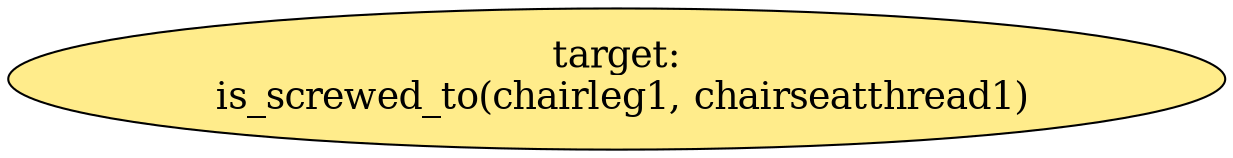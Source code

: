 digraph pastafarianism {
ordering=out;
graph [fontname="times-roman"];
node [fontname="times-roman"];
edge [fontname="times-roman"];
"target:
 is_screwed_to(chairleg1, chairseatthread1)" [fillcolor=lightgoldenrod1, fontcolor=black, fontsize=18, label="target:
 is_screwed_to(chairleg1, chairseatthread1)", shape=ellipse, style=filled];
}
